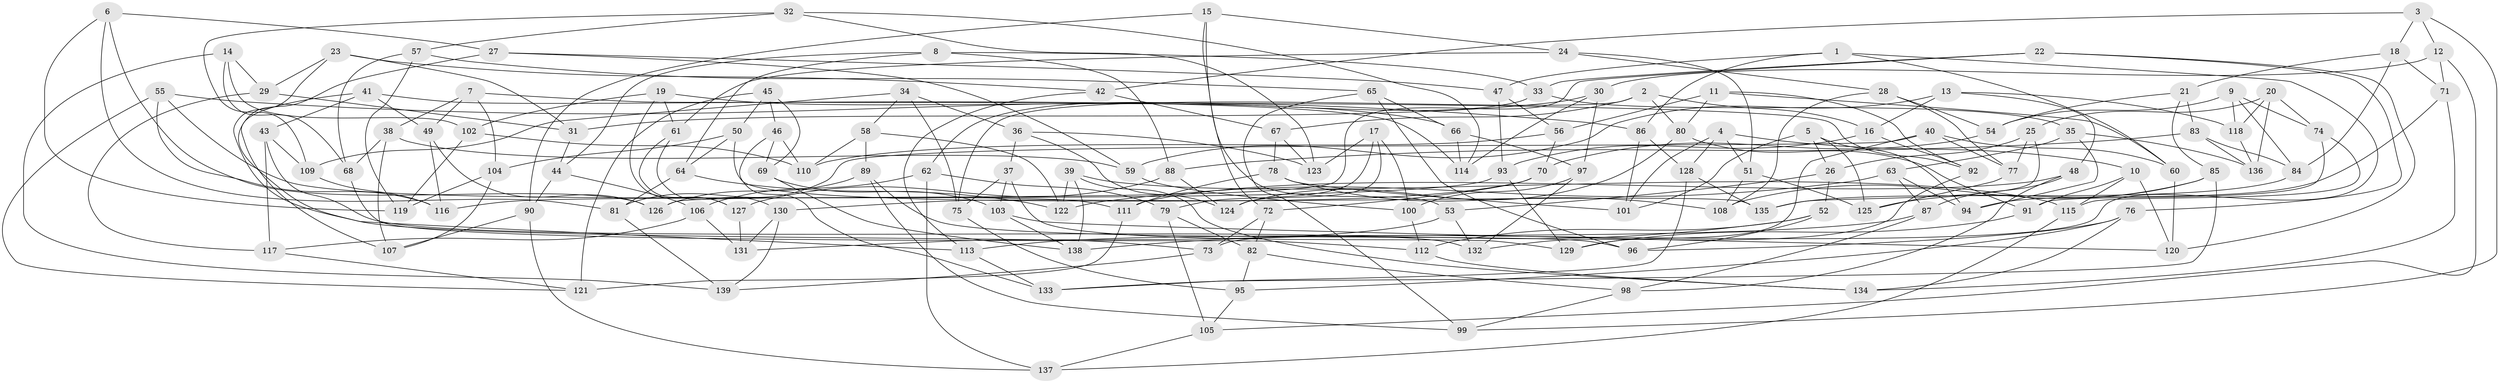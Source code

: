 // Generated by graph-tools (version 1.1) at 2025/50/03/09/25 03:50:53]
// undirected, 139 vertices, 278 edges
graph export_dot {
graph [start="1"]
  node [color=gray90,style=filled];
  1;
  2;
  3;
  4;
  5;
  6;
  7;
  8;
  9;
  10;
  11;
  12;
  13;
  14;
  15;
  16;
  17;
  18;
  19;
  20;
  21;
  22;
  23;
  24;
  25;
  26;
  27;
  28;
  29;
  30;
  31;
  32;
  33;
  34;
  35;
  36;
  37;
  38;
  39;
  40;
  41;
  42;
  43;
  44;
  45;
  46;
  47;
  48;
  49;
  50;
  51;
  52;
  53;
  54;
  55;
  56;
  57;
  58;
  59;
  60;
  61;
  62;
  63;
  64;
  65;
  66;
  67;
  68;
  69;
  70;
  71;
  72;
  73;
  74;
  75;
  76;
  77;
  78;
  79;
  80;
  81;
  82;
  83;
  84;
  85;
  86;
  87;
  88;
  89;
  90;
  91;
  92;
  93;
  94;
  95;
  96;
  97;
  98;
  99;
  100;
  101;
  102;
  103;
  104;
  105;
  106;
  107;
  108;
  109;
  110;
  111;
  112;
  113;
  114;
  115;
  116;
  117;
  118;
  119;
  120;
  121;
  122;
  123;
  124;
  125;
  126;
  127;
  128;
  129;
  130;
  131;
  132;
  133;
  134;
  135;
  136;
  137;
  138;
  139;
  1 -- 47;
  1 -- 73;
  1 -- 86;
  1 -- 60;
  2 -- 80;
  2 -- 67;
  2 -- 75;
  2 -- 16;
  3 -- 12;
  3 -- 42;
  3 -- 18;
  3 -- 99;
  4 -- 10;
  4 -- 51;
  4 -- 101;
  4 -- 128;
  5 -- 94;
  5 -- 101;
  5 -- 125;
  5 -- 26;
  6 -- 119;
  6 -- 27;
  6 -- 126;
  6 -- 81;
  7 -- 92;
  7 -- 49;
  7 -- 38;
  7 -- 104;
  8 -- 44;
  8 -- 88;
  8 -- 33;
  8 -- 64;
  9 -- 74;
  9 -- 84;
  9 -- 118;
  9 -- 54;
  10 -- 115;
  10 -- 120;
  10 -- 91;
  11 -- 92;
  11 -- 56;
  11 -- 60;
  11 -- 80;
  12 -- 30;
  12 -- 71;
  12 -- 105;
  13 -- 16;
  13 -- 59;
  13 -- 48;
  13 -- 118;
  14 -- 68;
  14 -- 102;
  14 -- 29;
  14 -- 139;
  15 -- 53;
  15 -- 24;
  15 -- 72;
  15 -- 90;
  16 -- 93;
  16 -- 92;
  17 -- 123;
  17 -- 124;
  17 -- 79;
  17 -- 100;
  18 -- 21;
  18 -- 71;
  18 -- 84;
  19 -- 61;
  19 -- 66;
  19 -- 102;
  19 -- 127;
  20 -- 25;
  20 -- 74;
  20 -- 136;
  20 -- 118;
  21 -- 54;
  21 -- 85;
  21 -- 83;
  22 -- 120;
  22 -- 76;
  22 -- 33;
  22 -- 126;
  23 -- 29;
  23 -- 31;
  23 -- 73;
  23 -- 42;
  24 -- 28;
  24 -- 51;
  24 -- 61;
  25 -- 135;
  25 -- 26;
  25 -- 77;
  26 -- 52;
  26 -- 53;
  27 -- 59;
  27 -- 47;
  27 -- 113;
  28 -- 108;
  28 -- 77;
  28 -- 54;
  29 -- 31;
  29 -- 117;
  30 -- 31;
  30 -- 97;
  30 -- 114;
  31 -- 44;
  32 -- 114;
  32 -- 123;
  32 -- 57;
  32 -- 109;
  33 -- 35;
  33 -- 62;
  34 -- 36;
  34 -- 109;
  34 -- 75;
  34 -- 58;
  35 -- 94;
  35 -- 63;
  35 -- 136;
  36 -- 124;
  36 -- 37;
  36 -- 123;
  37 -- 103;
  37 -- 129;
  37 -- 75;
  38 -- 68;
  38 -- 107;
  38 -- 59;
  39 -- 115;
  39 -- 138;
  39 -- 122;
  39 -- 134;
  40 -- 81;
  40 -- 77;
  40 -- 129;
  40 -- 60;
  41 -- 107;
  41 -- 43;
  41 -- 49;
  41 -- 114;
  42 -- 113;
  42 -- 67;
  43 -- 109;
  43 -- 117;
  43 -- 132;
  44 -- 106;
  44 -- 90;
  45 -- 121;
  45 -- 46;
  45 -- 50;
  45 -- 69;
  46 -- 69;
  46 -- 110;
  46 -- 133;
  47 -- 93;
  47 -- 56;
  48 -- 111;
  48 -- 87;
  48 -- 98;
  49 -- 126;
  49 -- 116;
  50 -- 64;
  50 -- 135;
  50 -- 104;
  51 -- 108;
  51 -- 125;
  52 -- 138;
  52 -- 112;
  52 -- 96;
  53 -- 131;
  53 -- 132;
  54 -- 70;
  55 -- 111;
  55 -- 116;
  55 -- 86;
  55 -- 121;
  56 -- 110;
  56 -- 70;
  57 -- 65;
  57 -- 119;
  57 -- 68;
  58 -- 89;
  58 -- 122;
  58 -- 110;
  59 -- 100;
  60 -- 120;
  61 -- 130;
  61 -- 127;
  62 -- 79;
  62 -- 106;
  62 -- 137;
  63 -- 122;
  63 -- 87;
  63 -- 94;
  64 -- 122;
  64 -- 81;
  65 -- 66;
  65 -- 96;
  65 -- 99;
  66 -- 97;
  66 -- 114;
  67 -- 78;
  67 -- 123;
  68 -- 112;
  69 -- 103;
  69 -- 138;
  70 -- 130;
  70 -- 72;
  71 -- 94;
  71 -- 134;
  72 -- 73;
  72 -- 82;
  73 -- 139;
  74 -- 115;
  74 -- 91;
  75 -- 95;
  76 -- 95;
  76 -- 134;
  76 -- 96;
  77 -- 125;
  78 -- 108;
  78 -- 111;
  78 -- 101;
  79 -- 105;
  79 -- 82;
  80 -- 91;
  80 -- 124;
  81 -- 139;
  82 -- 95;
  82 -- 98;
  83 -- 136;
  83 -- 84;
  83 -- 88;
  84 -- 135;
  85 -- 125;
  85 -- 133;
  85 -- 108;
  86 -- 101;
  86 -- 128;
  87 -- 113;
  87 -- 98;
  88 -- 124;
  88 -- 127;
  89 -- 99;
  89 -- 126;
  89 -- 96;
  90 -- 137;
  90 -- 107;
  91 -- 129;
  92 -- 132;
  93 -- 129;
  93 -- 116;
  95 -- 105;
  97 -- 100;
  97 -- 132;
  98 -- 99;
  100 -- 112;
  102 -- 110;
  102 -- 119;
  103 -- 138;
  103 -- 120;
  104 -- 107;
  104 -- 119;
  105 -- 137;
  106 -- 131;
  106 -- 117;
  109 -- 116;
  111 -- 121;
  112 -- 134;
  113 -- 133;
  115 -- 137;
  117 -- 121;
  118 -- 136;
  127 -- 131;
  128 -- 133;
  128 -- 135;
  130 -- 139;
  130 -- 131;
}
